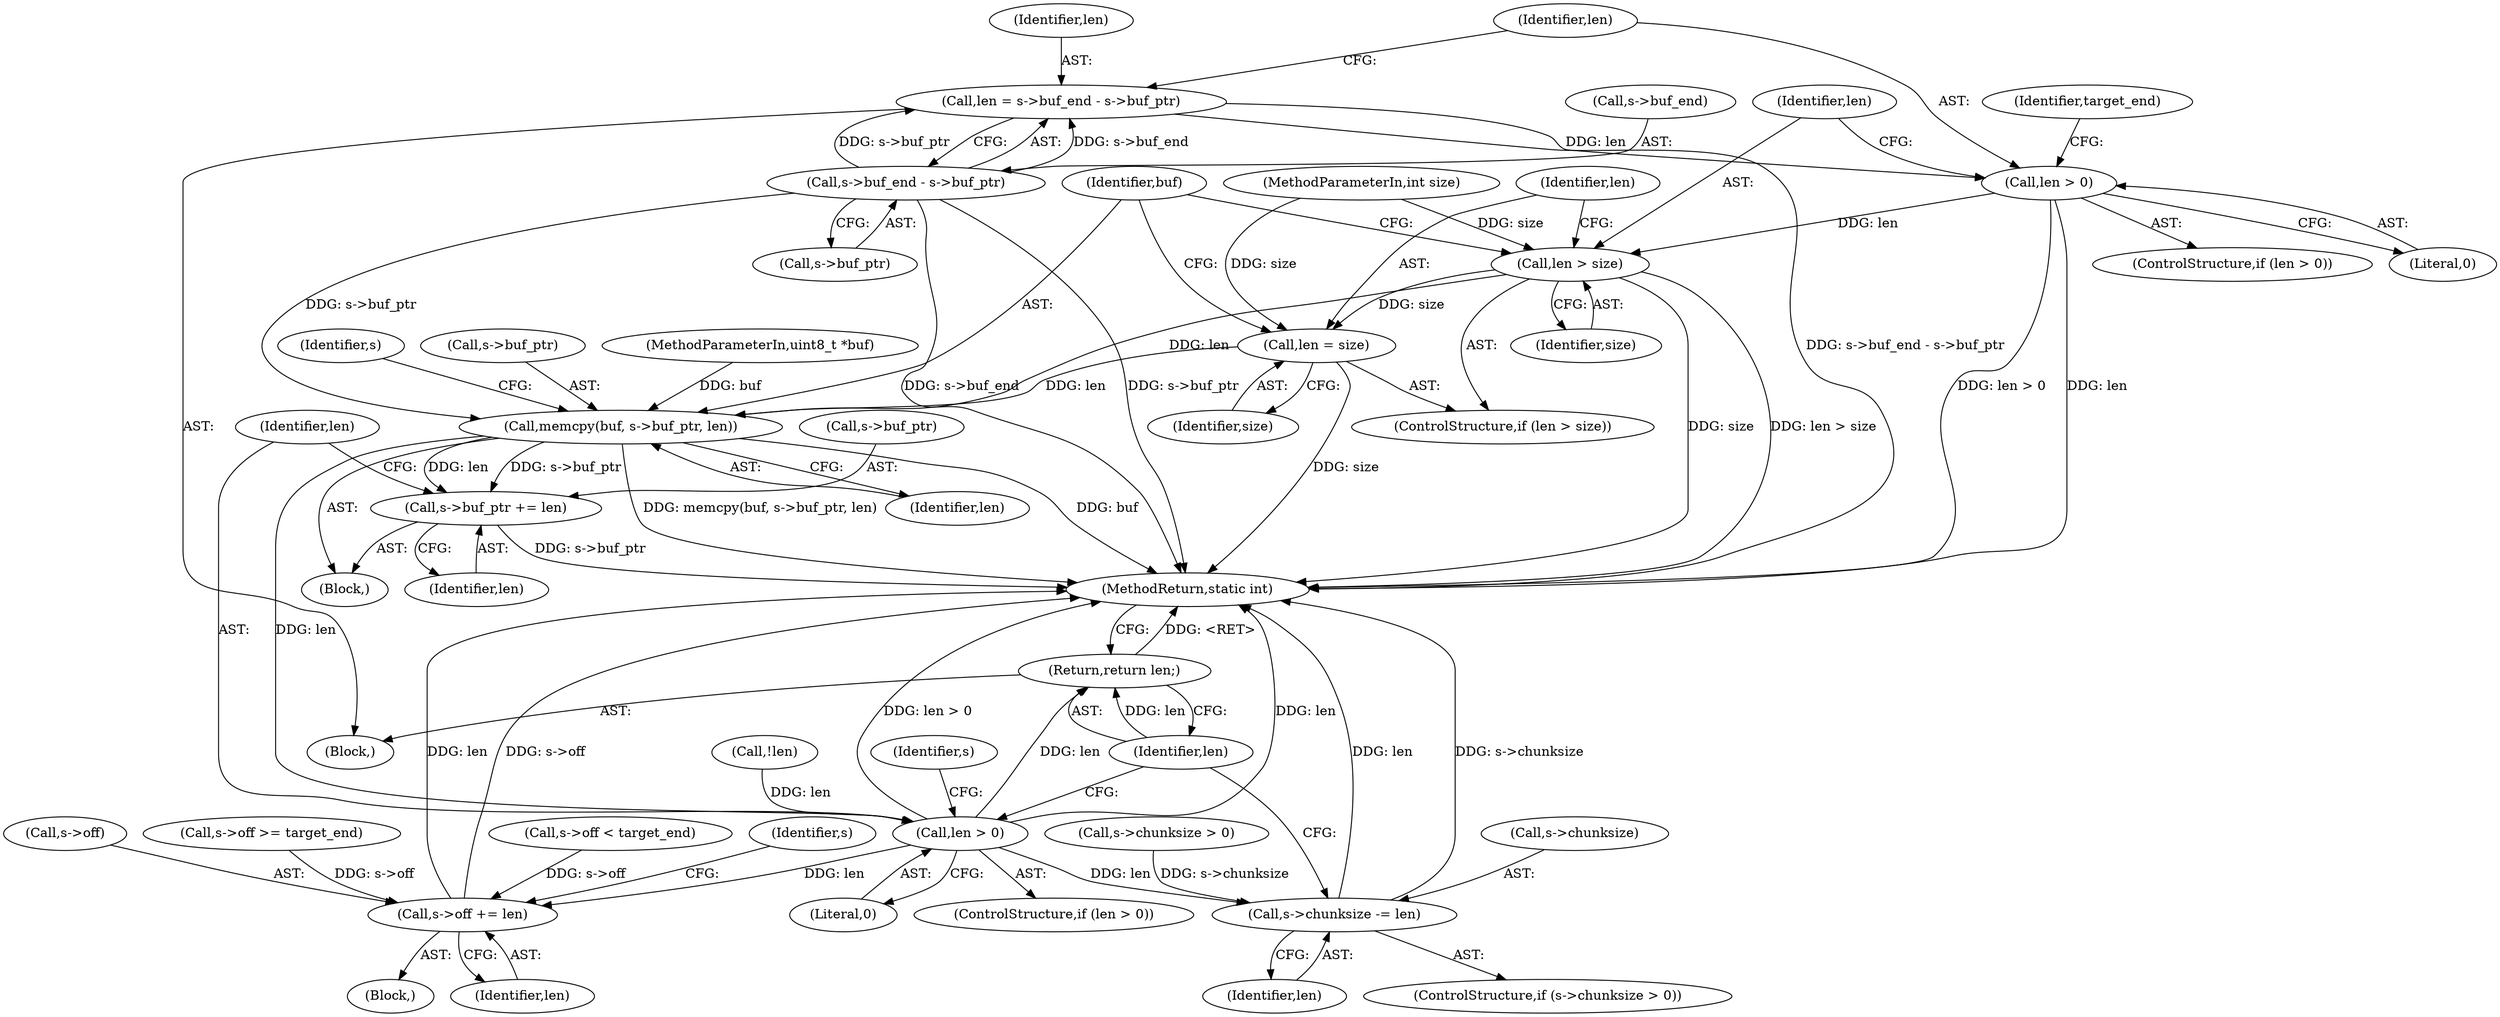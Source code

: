 digraph "0_FFmpeg_2a05c8f813de6f2278827734bf8102291e7484aa@integer" {
"1000113" [label="(Call,len = s->buf_end - s->buf_ptr)"];
"1000115" [label="(Call,s->buf_end - s->buf_ptr)"];
"1000123" [label="(Call,len > 0)"];
"1000128" [label="(Call,len > size)"];
"1000131" [label="(Call,len = size)"];
"1000134" [label="(Call,memcpy(buf, s->buf_ptr, len))"];
"1000140" [label="(Call,s->buf_ptr += len)"];
"1000220" [label="(Call,len > 0)"];
"1000224" [label="(Call,s->off += len)"];
"1000235" [label="(Call,s->chunksize -= len)"];
"1000240" [label="(Return,return len;)"];
"1000116" [label="(Call,s->buf_end)"];
"1000226" [label="(Identifier,s)"];
"1000130" [label="(Identifier,size)"];
"1000189" [label="(Call,!len)"];
"1000142" [label="(Identifier,s)"];
"1000125" [label="(Literal,0)"];
"1000220" [label="(Call,len > 0)"];
"1000219" [label="(ControlStructure,if (len > 0))"];
"1000235" [label="(Call,s->chunksize -= len)"];
"1000221" [label="(Identifier,len)"];
"1000223" [label="(Block,)"];
"1000242" [label="(MethodReturn,static int)"];
"1000114" [label="(Identifier,len)"];
"1000232" [label="(Identifier,s)"];
"1000136" [label="(Call,s->buf_ptr)"];
"1000115" [label="(Call,s->buf_end - s->buf_ptr)"];
"1000144" [label="(Identifier,len)"];
"1000225" [label="(Call,s->off)"];
"1000127" [label="(ControlStructure,if (len > size))"];
"1000119" [label="(Call,s->buf_ptr)"];
"1000240" [label="(Return,return len;)"];
"1000124" [label="(Identifier,len)"];
"1000133" [label="(Identifier,size)"];
"1000113" [label="(Call,len = s->buf_end - s->buf_ptr)"];
"1000141" [label="(Call,s->buf_ptr)"];
"1000236" [label="(Call,s->chunksize)"];
"1000135" [label="(Identifier,buf)"];
"1000230" [label="(Call,s->chunksize > 0)"];
"1000129" [label="(Identifier,len)"];
"1000123" [label="(Call,len > 0)"];
"1000131" [label="(Call,len = size)"];
"1000241" [label="(Identifier,len)"];
"1000128" [label="(Call,len > size)"];
"1000149" [label="(Identifier,target_end)"];
"1000224" [label="(Call,s->off += len)"];
"1000222" [label="(Literal,0)"];
"1000172" [label="(Call,s->off >= target_end)"];
"1000239" [label="(Identifier,len)"];
"1000228" [label="(Identifier,len)"];
"1000134" [label="(Call,memcpy(buf, s->buf_ptr, len))"];
"1000139" [label="(Identifier,len)"];
"1000122" [label="(ControlStructure,if (len > 0))"];
"1000103" [label="(MethodParameterIn,uint8_t *buf)"];
"1000202" [label="(Call,s->off < target_end)"];
"1000126" [label="(Block,)"];
"1000104" [label="(MethodParameterIn,int size)"];
"1000132" [label="(Identifier,len)"];
"1000229" [label="(ControlStructure,if (s->chunksize > 0))"];
"1000105" [label="(Block,)"];
"1000140" [label="(Call,s->buf_ptr += len)"];
"1000113" -> "1000105"  [label="AST: "];
"1000113" -> "1000115"  [label="CFG: "];
"1000114" -> "1000113"  [label="AST: "];
"1000115" -> "1000113"  [label="AST: "];
"1000124" -> "1000113"  [label="CFG: "];
"1000113" -> "1000242"  [label="DDG: s->buf_end - s->buf_ptr"];
"1000115" -> "1000113"  [label="DDG: s->buf_end"];
"1000115" -> "1000113"  [label="DDG: s->buf_ptr"];
"1000113" -> "1000123"  [label="DDG: len"];
"1000115" -> "1000119"  [label="CFG: "];
"1000116" -> "1000115"  [label="AST: "];
"1000119" -> "1000115"  [label="AST: "];
"1000115" -> "1000242"  [label="DDG: s->buf_ptr"];
"1000115" -> "1000242"  [label="DDG: s->buf_end"];
"1000115" -> "1000134"  [label="DDG: s->buf_ptr"];
"1000123" -> "1000122"  [label="AST: "];
"1000123" -> "1000125"  [label="CFG: "];
"1000124" -> "1000123"  [label="AST: "];
"1000125" -> "1000123"  [label="AST: "];
"1000129" -> "1000123"  [label="CFG: "];
"1000149" -> "1000123"  [label="CFG: "];
"1000123" -> "1000242"  [label="DDG: len > 0"];
"1000123" -> "1000242"  [label="DDG: len"];
"1000123" -> "1000128"  [label="DDG: len"];
"1000128" -> "1000127"  [label="AST: "];
"1000128" -> "1000130"  [label="CFG: "];
"1000129" -> "1000128"  [label="AST: "];
"1000130" -> "1000128"  [label="AST: "];
"1000132" -> "1000128"  [label="CFG: "];
"1000135" -> "1000128"  [label="CFG: "];
"1000128" -> "1000242"  [label="DDG: len > size"];
"1000128" -> "1000242"  [label="DDG: size"];
"1000104" -> "1000128"  [label="DDG: size"];
"1000128" -> "1000131"  [label="DDG: size"];
"1000128" -> "1000134"  [label="DDG: len"];
"1000131" -> "1000127"  [label="AST: "];
"1000131" -> "1000133"  [label="CFG: "];
"1000132" -> "1000131"  [label="AST: "];
"1000133" -> "1000131"  [label="AST: "];
"1000135" -> "1000131"  [label="CFG: "];
"1000131" -> "1000242"  [label="DDG: size"];
"1000104" -> "1000131"  [label="DDG: size"];
"1000131" -> "1000134"  [label="DDG: len"];
"1000134" -> "1000126"  [label="AST: "];
"1000134" -> "1000139"  [label="CFG: "];
"1000135" -> "1000134"  [label="AST: "];
"1000136" -> "1000134"  [label="AST: "];
"1000139" -> "1000134"  [label="AST: "];
"1000142" -> "1000134"  [label="CFG: "];
"1000134" -> "1000242"  [label="DDG: memcpy(buf, s->buf_ptr, len)"];
"1000134" -> "1000242"  [label="DDG: buf"];
"1000103" -> "1000134"  [label="DDG: buf"];
"1000134" -> "1000140"  [label="DDG: len"];
"1000134" -> "1000140"  [label="DDG: s->buf_ptr"];
"1000134" -> "1000220"  [label="DDG: len"];
"1000140" -> "1000126"  [label="AST: "];
"1000140" -> "1000144"  [label="CFG: "];
"1000141" -> "1000140"  [label="AST: "];
"1000144" -> "1000140"  [label="AST: "];
"1000221" -> "1000140"  [label="CFG: "];
"1000140" -> "1000242"  [label="DDG: s->buf_ptr"];
"1000220" -> "1000219"  [label="AST: "];
"1000220" -> "1000222"  [label="CFG: "];
"1000221" -> "1000220"  [label="AST: "];
"1000222" -> "1000220"  [label="AST: "];
"1000226" -> "1000220"  [label="CFG: "];
"1000241" -> "1000220"  [label="CFG: "];
"1000220" -> "1000242"  [label="DDG: len"];
"1000220" -> "1000242"  [label="DDG: len > 0"];
"1000189" -> "1000220"  [label="DDG: len"];
"1000220" -> "1000224"  [label="DDG: len"];
"1000220" -> "1000235"  [label="DDG: len"];
"1000220" -> "1000240"  [label="DDG: len"];
"1000224" -> "1000223"  [label="AST: "];
"1000224" -> "1000228"  [label="CFG: "];
"1000225" -> "1000224"  [label="AST: "];
"1000228" -> "1000224"  [label="AST: "];
"1000232" -> "1000224"  [label="CFG: "];
"1000224" -> "1000242"  [label="DDG: s->off"];
"1000224" -> "1000242"  [label="DDG: len"];
"1000202" -> "1000224"  [label="DDG: s->off"];
"1000172" -> "1000224"  [label="DDG: s->off"];
"1000235" -> "1000229"  [label="AST: "];
"1000235" -> "1000239"  [label="CFG: "];
"1000236" -> "1000235"  [label="AST: "];
"1000239" -> "1000235"  [label="AST: "];
"1000241" -> "1000235"  [label="CFG: "];
"1000235" -> "1000242"  [label="DDG: s->chunksize"];
"1000235" -> "1000242"  [label="DDG: len"];
"1000230" -> "1000235"  [label="DDG: s->chunksize"];
"1000240" -> "1000105"  [label="AST: "];
"1000240" -> "1000241"  [label="CFG: "];
"1000241" -> "1000240"  [label="AST: "];
"1000242" -> "1000240"  [label="CFG: "];
"1000240" -> "1000242"  [label="DDG: <RET>"];
"1000241" -> "1000240"  [label="DDG: len"];
}
